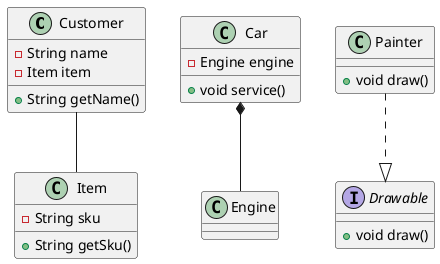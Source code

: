 @startuml
class Customer {
  - String name
  - Item item
  + String getName()
}
class Item {
  - String sku
  + String getSku()
}
class Engine

class Car {
  - Engine engine
  + void service()
}
interface Drawable {
  + void draw()
}
class Painter {
  + void draw()
}
Customer -- Item
Car *-- Engine
Painter ..|> Drawable
@enduml

